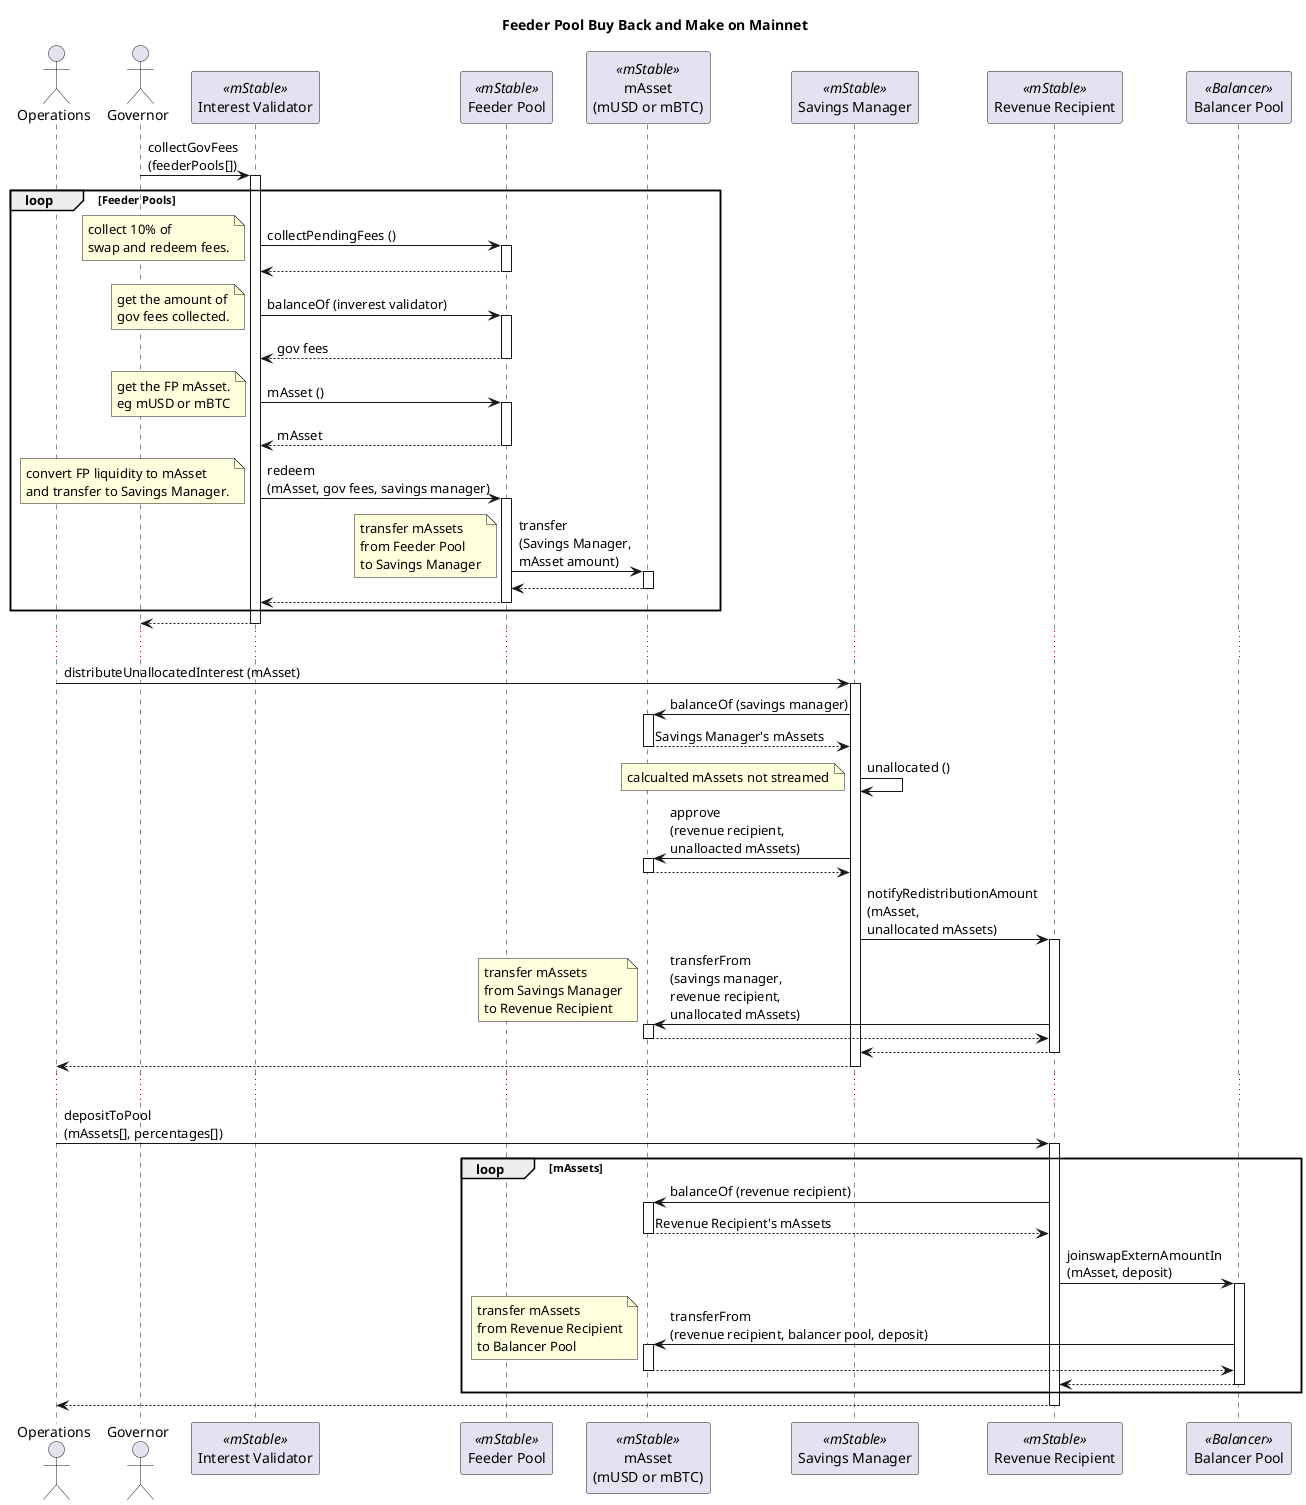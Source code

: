 @startuml

title "Feeder Pool Buy Back and Make on Mainnet"

actor "Operations" as op
actor "Governor" as gov
participant "Interest Validator" as iv <<mStable>>
participant "Feeder Pool" as fp <<mStable>>
participant "mAsset\n(mUSD or mBTC)" as musd <<mStable>>
participant "Savings Manager" as sm <<mStable>>
participant "Revenue Recipient" as rr <<mStable>>
participant "Balancer Pool" as bp <<Balancer>>

gov -> iv : collectGovFees\n(feederPools[])
activate iv
loop Feeder Pools
iv -> fp : collectPendingFees ()
activate fp
note left: collect 10% of\nswap and redeem fees.
return
iv -> fp : balanceOf (inverest validator)
activate fp
note left: get the amount of\ngov fees collected.
return gov fees

iv -> fp : mAsset ()
activate fp
note left: get the FP mAsset.\neg mUSD or mBTC
return mAsset
iv -> fp : redeem\n(mAsset, gov fees, savings manager)
activate fp
note left: convert FP liquidity to mAsset\nand transfer to Savings Manager.
fp -> musd : transfer\n(Savings Manager,\nmAsset amount)
activate musd
note left: transfer mAssets\nfrom Feeder Pool\nto Savings Manager
return
return
end
return

...

op -> sm : distributeUnallocatedInterest (mAsset)
activate sm
sm -> musd : balanceOf (savings manager)
activate musd
return Savings Manager's mAssets
sm -> sm : unallocated ()
note left: calcualted mAssets not streamed
sm -> musd : approve\n(revenue recipient,\nunalloacted mAssets)
activate musd
return
sm -> rr : notifyRedistributionAmount\n(mAsset,\nunallocated mAssets)
activate rr
rr -> musd : transferFrom\n(savings manager,\nrevenue recipient,\nunallocated mAssets)
activate musd
note left: transfer mAssets\nfrom Savings Manager\nto Revenue Recipient
return
return
return

...

op -> rr : depositToPool\n(mAssets[], percentages[])
activate rr
loop mAssets
rr -> musd : balanceOf (revenue recipient)
activate musd
return Revenue Recipient's mAssets
rr -> bp : joinswapExternAmountIn\n(mAsset, deposit)
activate bp
bp -> musd : transferFrom\n(revenue recipient, balancer pool, deposit)
activate musd
note left: transfer mAssets\nfrom Revenue Recipient\nto Balancer Pool
return
return
end
return

@enduml